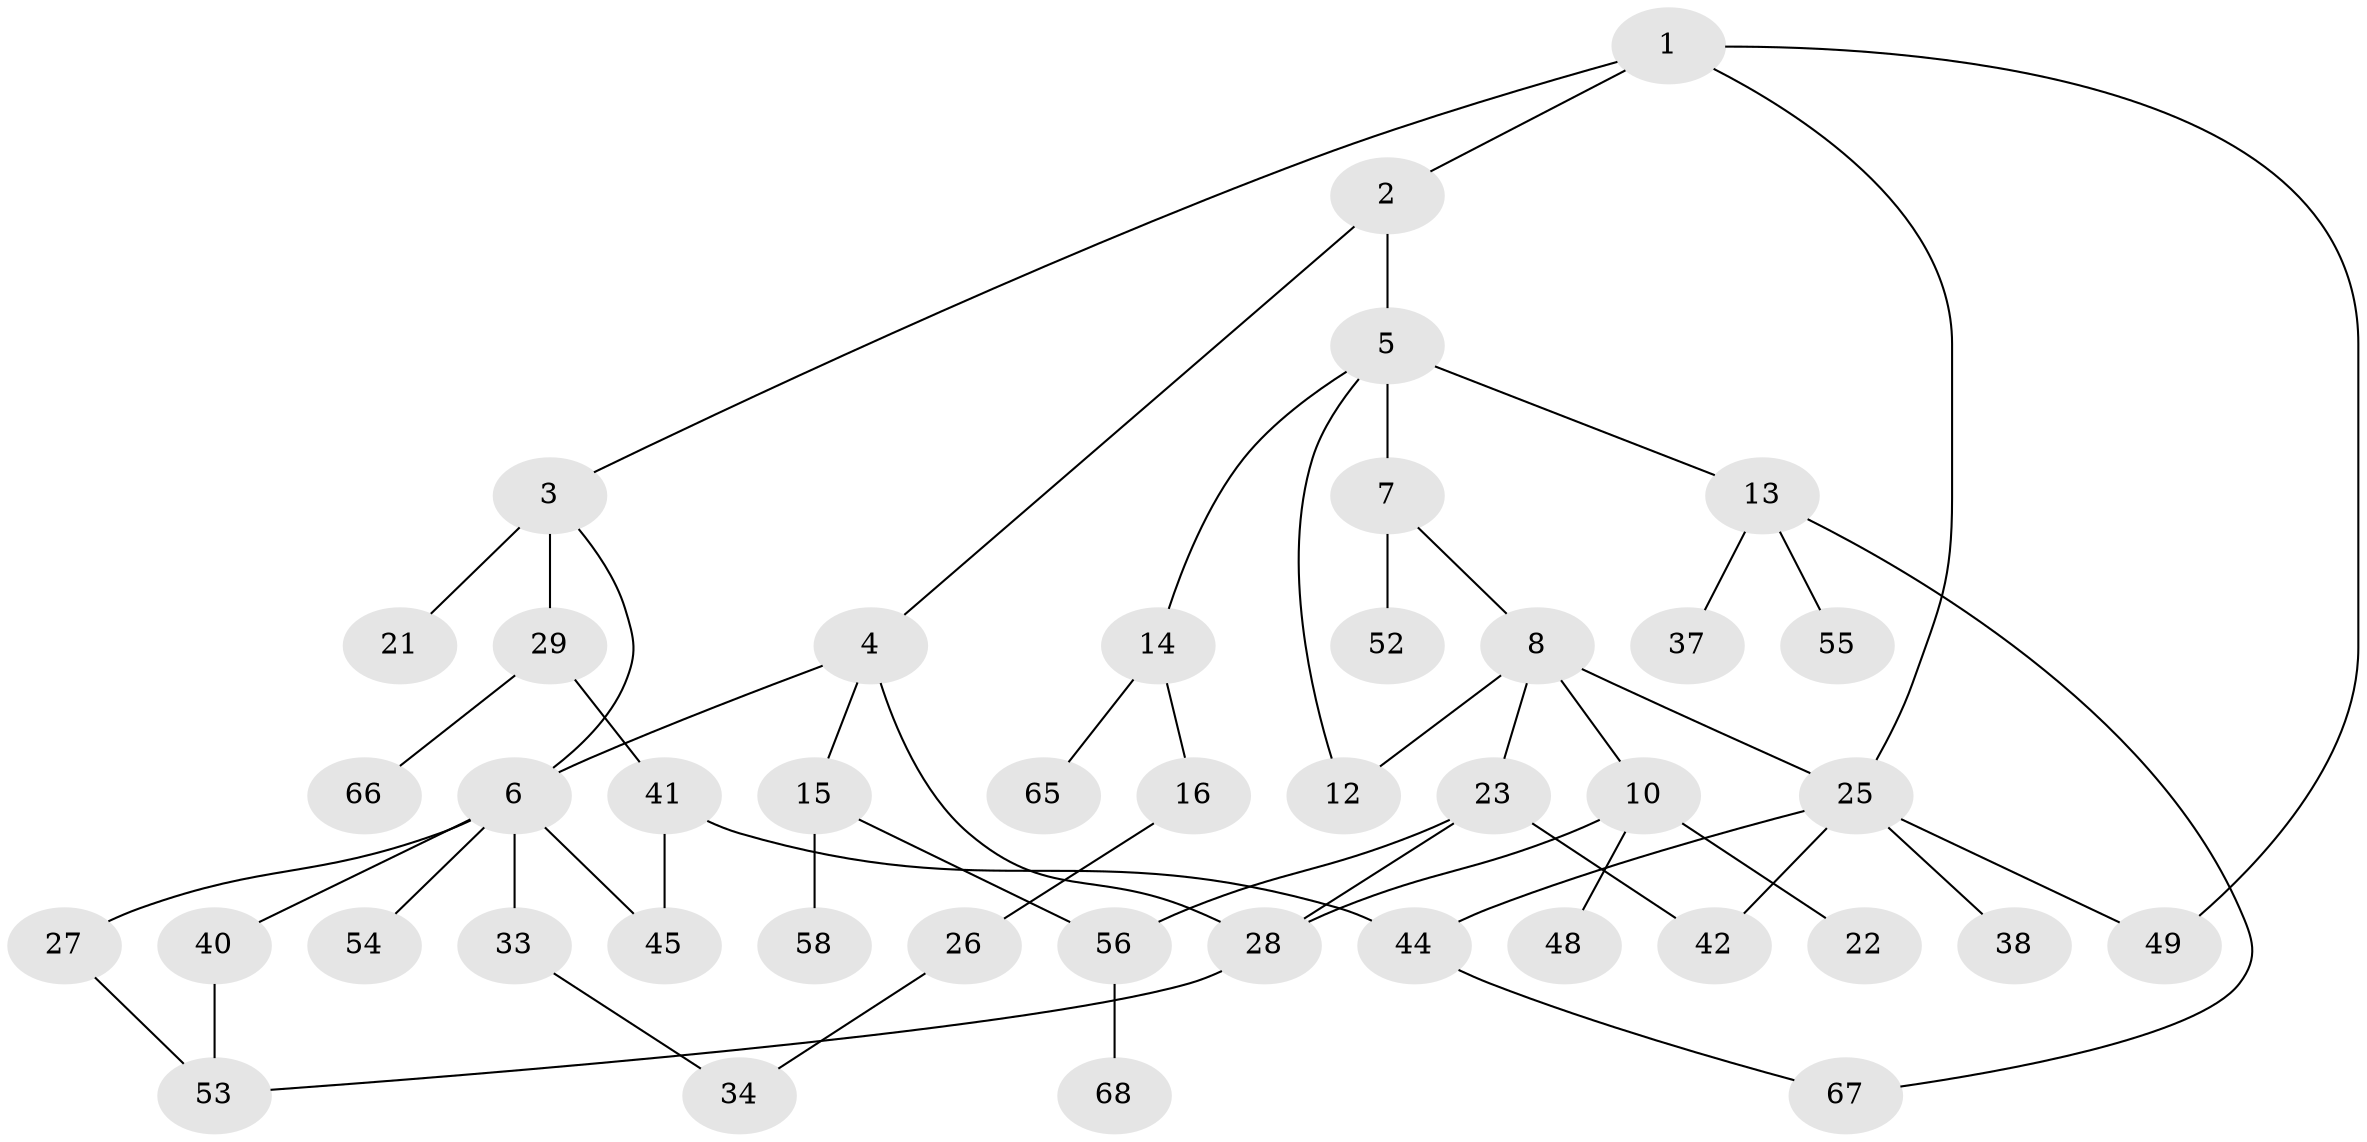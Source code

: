 // Generated by graph-tools (version 1.1) at 2025/51/02/27/25 19:51:37]
// undirected, 43 vertices, 56 edges
graph export_dot {
graph [start="1"]
  node [color=gray90,style=filled];
  1 [super="+32"];
  2 [super="+36"];
  3 [super="+70"];
  4;
  5 [super="+9"];
  6 [super="+20"];
  7 [super="+39"];
  8 [super="+17"];
  10 [super="+11"];
  12 [super="+24"];
  13 [super="+19"];
  14 [super="+18"];
  15 [super="+35"];
  16;
  21 [super="+30"];
  22 [super="+31"];
  23 [super="+46"];
  25 [super="+43"];
  26;
  27;
  28 [super="+69"];
  29 [super="+47"];
  33;
  34 [super="+63"];
  37;
  38;
  40;
  41;
  42 [super="+62"];
  44 [super="+51"];
  45 [super="+57"];
  48;
  49 [super="+50"];
  52;
  53 [super="+71"];
  54 [super="+60"];
  55 [super="+61"];
  56 [super="+59"];
  58 [super="+64"];
  65;
  66;
  67;
  68;
  1 -- 2;
  1 -- 3;
  1 -- 49;
  1 -- 25;
  2 -- 4;
  2 -- 5;
  3 -- 6;
  3 -- 21 [weight=2];
  3 -- 29;
  4 -- 15;
  4 -- 6;
  4 -- 28;
  5 -- 7 [weight=2];
  5 -- 12;
  5 -- 13;
  5 -- 14;
  6 -- 27;
  6 -- 54;
  6 -- 40;
  6 -- 33;
  6 -- 45;
  7 -- 8;
  7 -- 52;
  8 -- 10;
  8 -- 25;
  8 -- 23;
  8 -- 12;
  10 -- 28;
  10 -- 48;
  10 -- 22;
  13 -- 67;
  13 -- 37;
  13 -- 55;
  14 -- 16;
  14 -- 65;
  15 -- 56;
  15 -- 58;
  16 -- 26;
  23 -- 42;
  23 -- 56;
  23 -- 28;
  25 -- 38;
  25 -- 49;
  25 -- 44;
  25 -- 42;
  26 -- 34;
  27 -- 53;
  28 -- 53;
  29 -- 41;
  29 -- 66;
  33 -- 34;
  40 -- 53;
  41 -- 44;
  41 -- 45;
  44 -- 67;
  56 -- 68;
}
